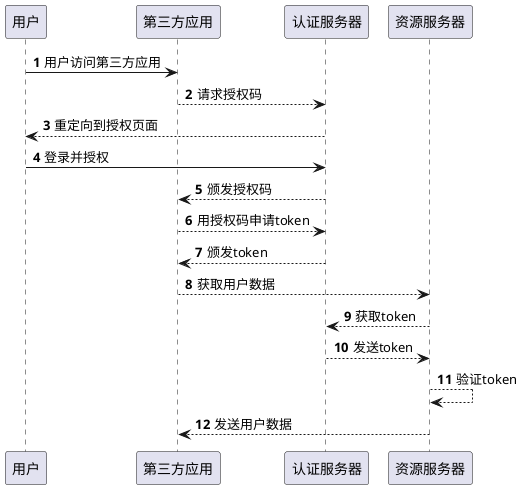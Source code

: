 @startuml
'https://plantuml.com/sequence-diagram

autonumber

用户 -> 第三方应用: 用户访问第三方应用
第三方应用 --> 认证服务器: 请求授权码
认证服务器 --> 用户: 重定向到授权页面
用户 -> 认证服务器: 登录并授权
认证服务器 --> 第三方应用: 颁发授权码
第三方应用 --> 认证服务器: 用授权码申请token
认证服务器 --> 第三方应用: 颁发token
第三方应用 --> 资源服务器: 获取用户数据
资源服务器 --> 认证服务器: 获取token
认证服务器 --> 资源服务器: 发送token
资源服务器 --> 资源服务器: 验证token
资源服务器 --> 第三方应用: 发送用户数据

@enduml